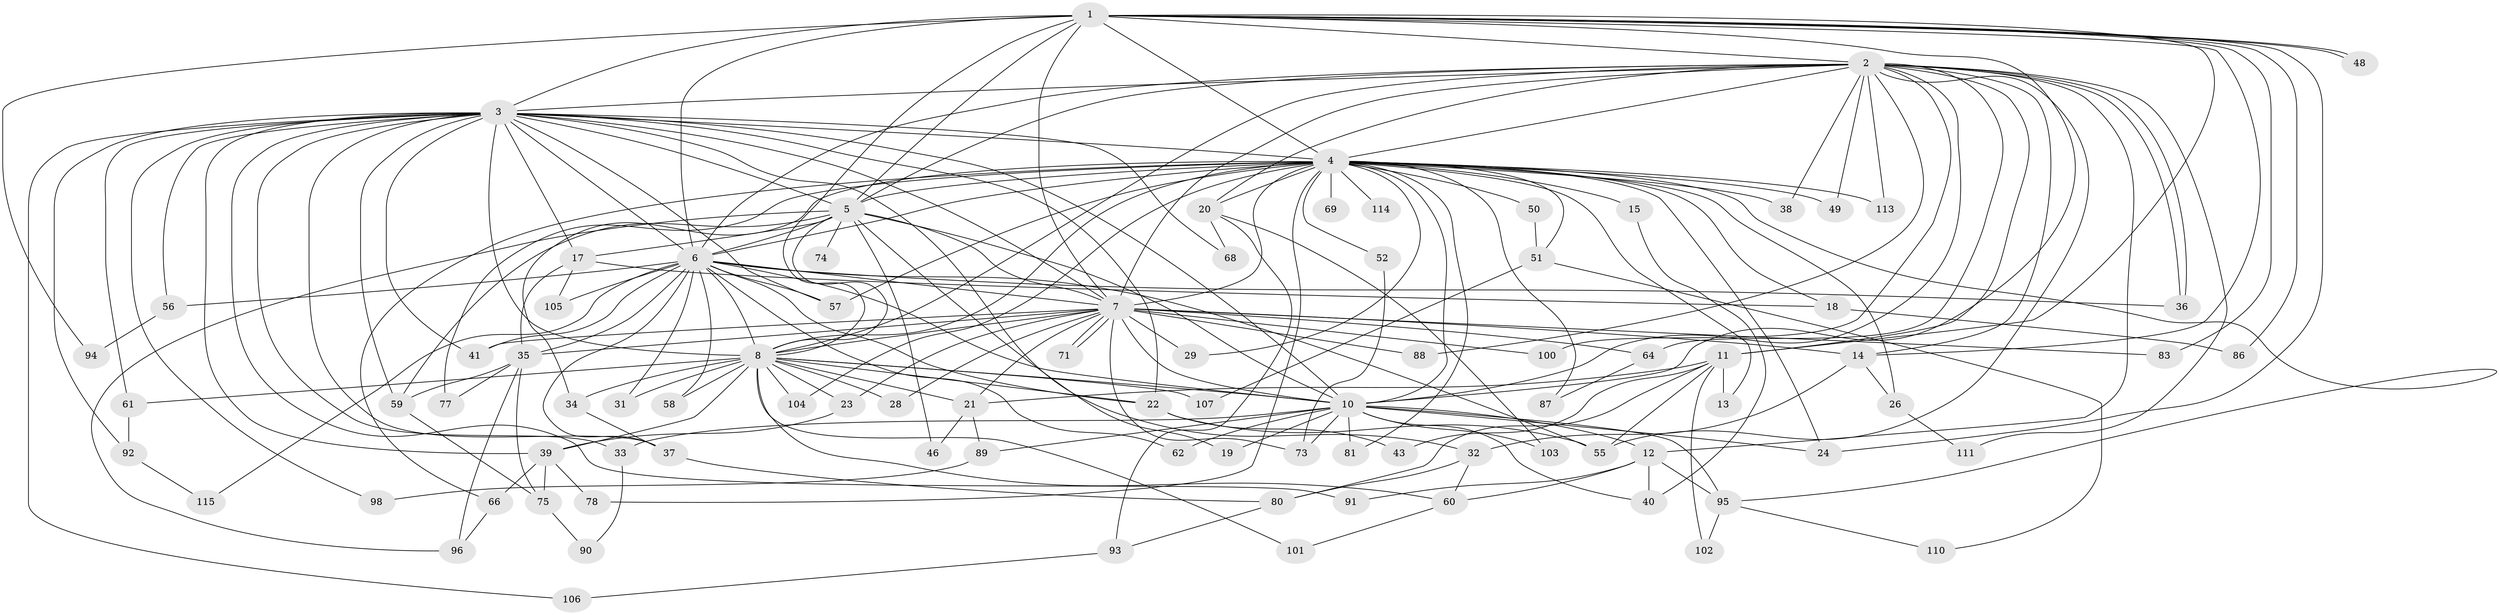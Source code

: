 // Generated by graph-tools (version 1.1) at 2025/51/02/27/25 19:51:49]
// undirected, 89 vertices, 210 edges
graph export_dot {
graph [start="1"]
  node [color=gray90,style=filled];
  1 [super="+65"];
  2 [super="+63"];
  3 [super="+30"];
  4 [super="+9"];
  5 [super="+42"];
  6 [super="+54"];
  7 [super="+16"];
  8 [super="+76"];
  10 [super="+85"];
  11 [super="+82"];
  12;
  13;
  14 [super="+53"];
  15;
  17 [super="+117"];
  18 [super="+116"];
  19;
  20;
  21 [super="+27"];
  22 [super="+25"];
  23;
  24 [super="+84"];
  26;
  28;
  29;
  31;
  32;
  33;
  34;
  35 [super="+70"];
  36 [super="+79"];
  37 [super="+44"];
  38;
  39 [super="+47"];
  40 [super="+97"];
  41 [super="+45"];
  43;
  46;
  48;
  49;
  50;
  51;
  52;
  55 [super="+72"];
  56;
  57 [super="+67"];
  58;
  59;
  60 [super="+118"];
  61;
  62;
  64;
  66;
  68;
  69;
  71;
  73;
  74;
  75 [super="+108"];
  77;
  78;
  80 [super="+109"];
  81;
  83;
  86;
  87;
  88;
  89;
  90;
  91;
  92;
  93;
  94;
  95 [super="+99"];
  96 [super="+112"];
  98;
  100;
  101;
  102;
  103;
  104;
  105;
  106;
  107;
  110;
  111;
  113;
  114;
  115;
  1 -- 2;
  1 -- 3;
  1 -- 4 [weight=2];
  1 -- 5;
  1 -- 6 [weight=3];
  1 -- 7;
  1 -- 8 [weight=2];
  1 -- 10;
  1 -- 11;
  1 -- 14;
  1 -- 48;
  1 -- 48;
  1 -- 83;
  1 -- 86;
  1 -- 94;
  1 -- 24;
  2 -- 3;
  2 -- 4 [weight=2];
  2 -- 5 [weight=2];
  2 -- 6;
  2 -- 7;
  2 -- 8;
  2 -- 10;
  2 -- 11;
  2 -- 12;
  2 -- 20;
  2 -- 36;
  2 -- 36;
  2 -- 38;
  2 -- 49;
  2 -- 55;
  2 -- 64;
  2 -- 88;
  2 -- 100;
  2 -- 111;
  2 -- 113;
  2 -- 14;
  3 -- 4 [weight=2];
  3 -- 5;
  3 -- 6;
  3 -- 7;
  3 -- 8 [weight=2];
  3 -- 10;
  3 -- 17;
  3 -- 22;
  3 -- 32;
  3 -- 33;
  3 -- 56;
  3 -- 59;
  3 -- 61;
  3 -- 68;
  3 -- 92;
  3 -- 98;
  3 -- 106;
  3 -- 91;
  3 -- 39;
  3 -- 37;
  3 -- 41;
  3 -- 57;
  4 -- 5 [weight=3];
  4 -- 6 [weight=2];
  4 -- 7 [weight=3];
  4 -- 8 [weight=2];
  4 -- 10 [weight=2];
  4 -- 13;
  4 -- 15 [weight=2];
  4 -- 18 [weight=2];
  4 -- 20;
  4 -- 24;
  4 -- 50 [weight=2];
  4 -- 51;
  4 -- 57;
  4 -- 77;
  4 -- 81;
  4 -- 87;
  4 -- 113;
  4 -- 66;
  4 -- 69;
  4 -- 78;
  4 -- 26;
  4 -- 29;
  4 -- 34;
  4 -- 38;
  4 -- 104;
  4 -- 49;
  4 -- 114;
  4 -- 52;
  4 -- 95;
  5 -- 6;
  5 -- 7;
  5 -- 8;
  5 -- 10;
  5 -- 17;
  5 -- 19;
  5 -- 74 [weight=2];
  5 -- 96;
  5 -- 59;
  5 -- 46;
  6 -- 7;
  6 -- 8;
  6 -- 10;
  6 -- 22;
  6 -- 31;
  6 -- 35;
  6 -- 37;
  6 -- 41;
  6 -- 55;
  6 -- 56;
  6 -- 57;
  6 -- 62;
  6 -- 105;
  6 -- 115;
  6 -- 58;
  6 -- 36;
  7 -- 8;
  7 -- 10;
  7 -- 14;
  7 -- 21;
  7 -- 23;
  7 -- 28;
  7 -- 29;
  7 -- 35;
  7 -- 41;
  7 -- 71;
  7 -- 71;
  7 -- 83;
  7 -- 88;
  7 -- 100;
  7 -- 64;
  7 -- 73;
  8 -- 10;
  8 -- 23;
  8 -- 28;
  8 -- 31;
  8 -- 34;
  8 -- 39;
  8 -- 58;
  8 -- 61;
  8 -- 101;
  8 -- 104;
  8 -- 107;
  8 -- 60;
  8 -- 21;
  8 -- 22;
  10 -- 12;
  10 -- 19;
  10 -- 24;
  10 -- 33;
  10 -- 40;
  10 -- 62;
  10 -- 81;
  10 -- 89;
  10 -- 95;
  10 -- 103;
  10 -- 73;
  11 -- 13;
  11 -- 21;
  11 -- 43;
  11 -- 80;
  11 -- 102;
  11 -- 55;
  12 -- 40;
  12 -- 60;
  12 -- 91;
  12 -- 95;
  14 -- 26;
  14 -- 32;
  15 -- 40;
  17 -- 18;
  17 -- 105;
  17 -- 35;
  18 -- 86;
  20 -- 68;
  20 -- 93;
  20 -- 103;
  21 -- 46;
  21 -- 89;
  22 -- 43;
  22 -- 55;
  23 -- 39;
  26 -- 111;
  32 -- 60;
  32 -- 80;
  33 -- 90;
  34 -- 37;
  35 -- 96;
  35 -- 75;
  35 -- 59;
  35 -- 77;
  37 -- 80;
  39 -- 66;
  39 -- 75;
  39 -- 78;
  50 -- 51;
  51 -- 107;
  51 -- 110;
  52 -- 73;
  56 -- 94;
  59 -- 75;
  60 -- 101;
  61 -- 92;
  64 -- 87;
  66 -- 96;
  75 -- 90;
  80 -- 93;
  89 -- 98;
  92 -- 115;
  93 -- 106;
  95 -- 102;
  95 -- 110;
}

